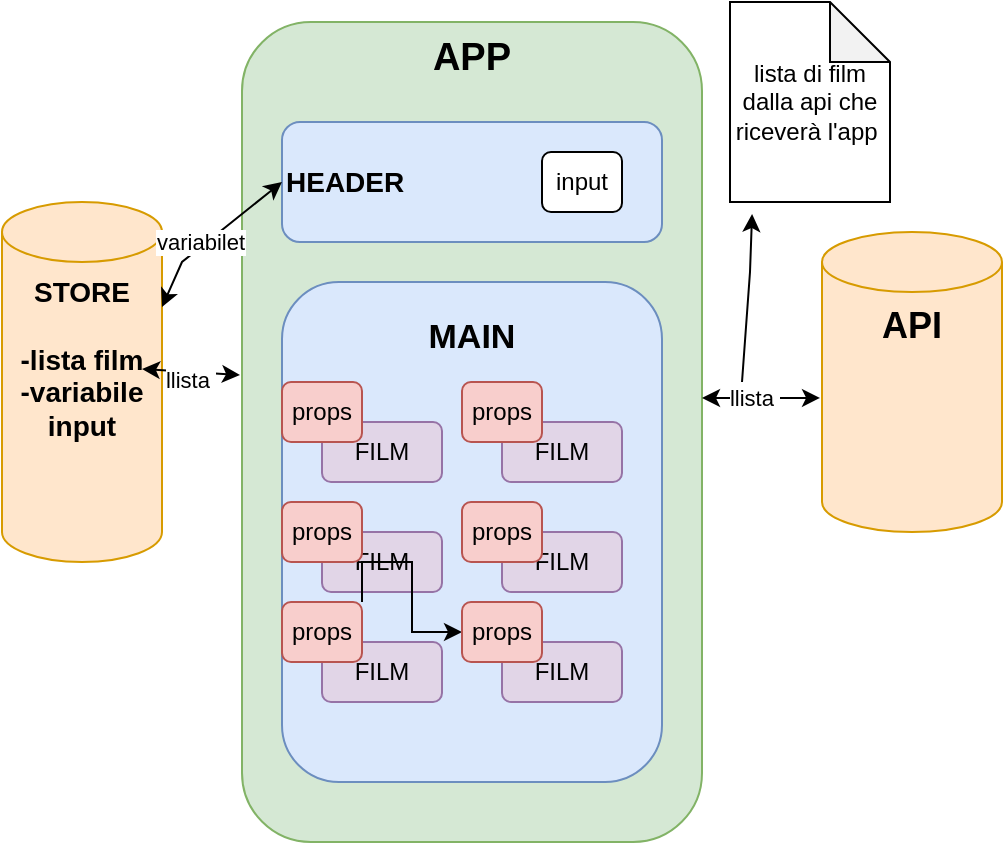 <mxfile version="21.6.3">
  <diagram name="Pagina-1" id="5W6a3aC7b1L4yluo0MPW">
    <mxGraphModel dx="498" dy="446" grid="1" gridSize="10" guides="1" tooltips="1" connect="1" arrows="1" fold="1" page="1" pageScale="1" pageWidth="827" pageHeight="1169" math="0" shadow="0">
      <root>
        <mxCell id="0" />
        <mxCell id="1" parent="0" />
        <mxCell id="Le2Ed6DJ84hzCDSRAri3-1" value="API" style="shape=cylinder3;whiteSpace=wrap;html=1;boundedLbl=1;backgroundOutline=1;size=15;fontSize=18;fontStyle=1;fillColor=#ffe6cc;strokeColor=#d79b00;verticalAlign=top;" vertex="1" parent="1">
          <mxGeometry x="420" y="125" width="90" height="150" as="geometry" />
        </mxCell>
        <mxCell id="Le2Ed6DJ84hzCDSRAri3-3" value="&lt;font style=&quot;font-size: 19px;&quot;&gt;APP&lt;/font&gt;&lt;div style=&quot;text-align: justify;&quot;&gt;&lt;/div&gt;" style="rounded=1;whiteSpace=wrap;html=1;fillColor=#d5e8d4;strokeColor=#82b366;verticalAlign=top;fontStyle=1" vertex="1" parent="1">
          <mxGeometry x="130" y="20" width="230" height="410" as="geometry" />
        </mxCell>
        <mxCell id="Le2Ed6DJ84hzCDSRAri3-4" value="&lt;font style=&quot;font-size: 14px;&quot;&gt;HEADER&lt;/font&gt;" style="rounded=1;whiteSpace=wrap;html=1;align=left;fillColor=#dae8fc;strokeColor=#6c8ebf;fontStyle=1" vertex="1" parent="1">
          <mxGeometry x="150" y="70" width="190" height="60" as="geometry" />
        </mxCell>
        <mxCell id="Le2Ed6DJ84hzCDSRAri3-5" value="input" style="rounded=1;whiteSpace=wrap;html=1;" vertex="1" parent="1">
          <mxGeometry x="280" y="85" width="40" height="30" as="geometry" />
        </mxCell>
        <mxCell id="Le2Ed6DJ84hzCDSRAri3-6" value="&lt;h1 style=&quot;font-size: 17px;&quot;&gt;MAIN&lt;/h1&gt;" style="rounded=1;whiteSpace=wrap;html=1;align=center;fillColor=#dae8fc;strokeColor=#6c8ebf;verticalAlign=top;" vertex="1" parent="1">
          <mxGeometry x="150" y="150" width="190" height="250" as="geometry" />
        </mxCell>
        <mxCell id="Le2Ed6DJ84hzCDSRAri3-7" value="FILM" style="rounded=1;whiteSpace=wrap;html=1;fillColor=#e1d5e7;strokeColor=#9673a6;" vertex="1" parent="1">
          <mxGeometry x="170" y="220" width="60" height="30" as="geometry" />
        </mxCell>
        <mxCell id="Le2Ed6DJ84hzCDSRAri3-8" value="FILM" style="rounded=1;whiteSpace=wrap;html=1;fillColor=#e1d5e7;strokeColor=#9673a6;" vertex="1" parent="1">
          <mxGeometry x="260" y="220" width="60" height="30" as="geometry" />
        </mxCell>
        <mxCell id="Le2Ed6DJ84hzCDSRAri3-12" value="FILM" style="rounded=1;whiteSpace=wrap;html=1;fillColor=#e1d5e7;strokeColor=#9673a6;" vertex="1" parent="1">
          <mxGeometry x="260" y="275" width="60" height="30" as="geometry" />
        </mxCell>
        <mxCell id="Le2Ed6DJ84hzCDSRAri3-13" value="FILM" style="rounded=1;whiteSpace=wrap;html=1;fillColor=#e1d5e7;strokeColor=#9673a6;" vertex="1" parent="1">
          <mxGeometry x="170" y="275" width="60" height="30" as="geometry" />
        </mxCell>
        <mxCell id="Le2Ed6DJ84hzCDSRAri3-14" value="FILM" style="rounded=1;whiteSpace=wrap;html=1;fillColor=#e1d5e7;strokeColor=#9673a6;" vertex="1" parent="1">
          <mxGeometry x="170" y="330" width="60" height="30" as="geometry" />
        </mxCell>
        <mxCell id="Le2Ed6DJ84hzCDSRAri3-16" value="&lt;b&gt;&lt;font style=&quot;font-size: 14px;&quot;&gt;STORE&lt;br&gt;&lt;br&gt;-lista film&lt;br&gt;-variabile input&lt;br&gt;&lt;/font&gt;&lt;/b&gt;" style="shape=cylinder3;whiteSpace=wrap;html=1;boundedLbl=1;backgroundOutline=1;size=15;fillColor=#ffe6cc;strokeColor=#d79b00;horizontal=1;verticalAlign=top;" vertex="1" parent="1">
          <mxGeometry x="10" y="110" width="80" height="180" as="geometry" />
        </mxCell>
        <mxCell id="Le2Ed6DJ84hzCDSRAri3-17" value="" style="endArrow=classic;startArrow=classic;html=1;rounded=0;exitX=-0.011;exitY=0.553;exitDx=0;exitDy=0;exitPerimeter=0;" edge="1" parent="1" source="Le2Ed6DJ84hzCDSRAri3-1">
          <mxGeometry width="50" height="50" relative="1" as="geometry">
            <mxPoint x="390" y="210" as="sourcePoint" />
            <mxPoint x="360" y="208" as="targetPoint" />
          </mxGeometry>
        </mxCell>
        <mxCell id="Le2Ed6DJ84hzCDSRAri3-25" value="llista&amp;nbsp;" style="edgeLabel;html=1;align=center;verticalAlign=middle;resizable=0;points=[];" vertex="1" connectable="0" parent="Le2Ed6DJ84hzCDSRAri3-17">
          <mxGeometry x="0.119" relative="1" as="geometry">
            <mxPoint as="offset" />
          </mxGeometry>
        </mxCell>
        <mxCell id="Le2Ed6DJ84hzCDSRAri3-18" value="" style="endArrow=classic;startArrow=classic;html=1;rounded=0;exitX=-0.011;exitY=0.553;exitDx=0;exitDy=0;exitPerimeter=0;" edge="1" parent="1">
          <mxGeometry width="50" height="50" relative="1" as="geometry">
            <mxPoint x="129" y="196.5" as="sourcePoint" />
            <mxPoint x="80" y="193.5" as="targetPoint" />
            <Array as="points" />
          </mxGeometry>
        </mxCell>
        <mxCell id="Le2Ed6DJ84hzCDSRAri3-22" value="FILM" style="rounded=1;whiteSpace=wrap;html=1;fillColor=#e1d5e7;strokeColor=#9673a6;" vertex="1" parent="1">
          <mxGeometry x="260" y="330" width="60" height="30" as="geometry" />
        </mxCell>
        <mxCell id="Le2Ed6DJ84hzCDSRAri3-26" value="lista di film dalla api che riceverà l&#39;app&amp;nbsp;" style="shape=note;whiteSpace=wrap;html=1;backgroundOutline=1;darkOpacity=0.05;" vertex="1" parent="1">
          <mxGeometry x="374" y="10" width="80" height="100" as="geometry" />
        </mxCell>
        <mxCell id="Le2Ed6DJ84hzCDSRAri3-28" value="" style="endArrow=classic;html=1;rounded=0;entryX=0.138;entryY=1.06;entryDx=0;entryDy=0;entryPerimeter=0;" edge="1" parent="1" target="Le2Ed6DJ84hzCDSRAri3-26">
          <mxGeometry width="50" height="50" relative="1" as="geometry">
            <mxPoint x="380" y="200" as="sourcePoint" />
            <mxPoint x="414" y="115" as="targetPoint" />
            <Array as="points">
              <mxPoint x="384" y="145" />
            </Array>
          </mxGeometry>
        </mxCell>
        <mxCell id="Le2Ed6DJ84hzCDSRAri3-31" value="" style="endArrow=classic;html=1;rounded=0;exitX=1;exitY=0;exitDx=0;exitDy=52.5;exitPerimeter=0;entryX=0;entryY=0.5;entryDx=0;entryDy=0;startArrow=classic;startFill=1;" edge="1" parent="1" source="Le2Ed6DJ84hzCDSRAri3-16" target="Le2Ed6DJ84hzCDSRAri3-4">
          <mxGeometry width="50" height="50" relative="1" as="geometry">
            <mxPoint x="130" y="160" as="sourcePoint" />
            <mxPoint x="180" y="110" as="targetPoint" />
            <Array as="points">
              <mxPoint x="100" y="140" />
            </Array>
          </mxGeometry>
        </mxCell>
        <mxCell id="Le2Ed6DJ84hzCDSRAri3-34" value="variabilet" style="edgeLabel;html=1;align=center;verticalAlign=middle;resizable=0;points=[];" vertex="1" connectable="0" parent="Le2Ed6DJ84hzCDSRAri3-31">
          <mxGeometry x="-0.145" y="2" relative="1" as="geometry">
            <mxPoint as="offset" />
          </mxGeometry>
        </mxCell>
        <mxCell id="Le2Ed6DJ84hzCDSRAri3-33" value="llista&amp;nbsp;" style="edgeLabel;html=1;align=center;verticalAlign=middle;resizable=0;points=[];" vertex="1" connectable="0" parent="1">
          <mxGeometry x="100.0" y="189.998" as="geometry">
            <mxPoint x="4" y="9" as="offset" />
          </mxGeometry>
        </mxCell>
        <mxCell id="Le2Ed6DJ84hzCDSRAri3-35" value="props" style="rounded=1;whiteSpace=wrap;html=1;fillColor=#f8cecc;strokeColor=#b85450;" vertex="1" parent="1">
          <mxGeometry x="150" y="200" width="40" height="30" as="geometry" />
        </mxCell>
        <mxCell id="Le2Ed6DJ84hzCDSRAri3-36" value="props" style="rounded=1;whiteSpace=wrap;html=1;fillColor=#f8cecc;strokeColor=#b85450;" vertex="1" parent="1">
          <mxGeometry x="240" y="200" width="40" height="30" as="geometry" />
        </mxCell>
        <mxCell id="Le2Ed6DJ84hzCDSRAri3-37" value="props" style="rounded=1;whiteSpace=wrap;html=1;fillColor=#f8cecc;strokeColor=#b85450;" vertex="1" parent="1">
          <mxGeometry x="150" y="260" width="40" height="30" as="geometry" />
        </mxCell>
        <mxCell id="Le2Ed6DJ84hzCDSRAri3-38" value="props" style="rounded=1;whiteSpace=wrap;html=1;fillColor=#f8cecc;strokeColor=#b85450;" vertex="1" parent="1">
          <mxGeometry x="240" y="260" width="40" height="30" as="geometry" />
        </mxCell>
        <mxCell id="Le2Ed6DJ84hzCDSRAri3-41" style="edgeStyle=orthogonalEdgeStyle;rounded=0;orthogonalLoop=1;jettySize=auto;html=1;exitX=1;exitY=0;exitDx=0;exitDy=0;" edge="1" parent="1" source="Le2Ed6DJ84hzCDSRAri3-39" target="Le2Ed6DJ84hzCDSRAri3-40">
          <mxGeometry relative="1" as="geometry" />
        </mxCell>
        <mxCell id="Le2Ed6DJ84hzCDSRAri3-39" value="props" style="rounded=1;whiteSpace=wrap;html=1;fillColor=#f8cecc;strokeColor=#b85450;" vertex="1" parent="1">
          <mxGeometry x="150" y="310" width="40" height="30" as="geometry" />
        </mxCell>
        <mxCell id="Le2Ed6DJ84hzCDSRAri3-40" value="props" style="rounded=1;whiteSpace=wrap;html=1;fillColor=#f8cecc;strokeColor=#b85450;" vertex="1" parent="1">
          <mxGeometry x="240" y="310" width="40" height="30" as="geometry" />
        </mxCell>
      </root>
    </mxGraphModel>
  </diagram>
</mxfile>
